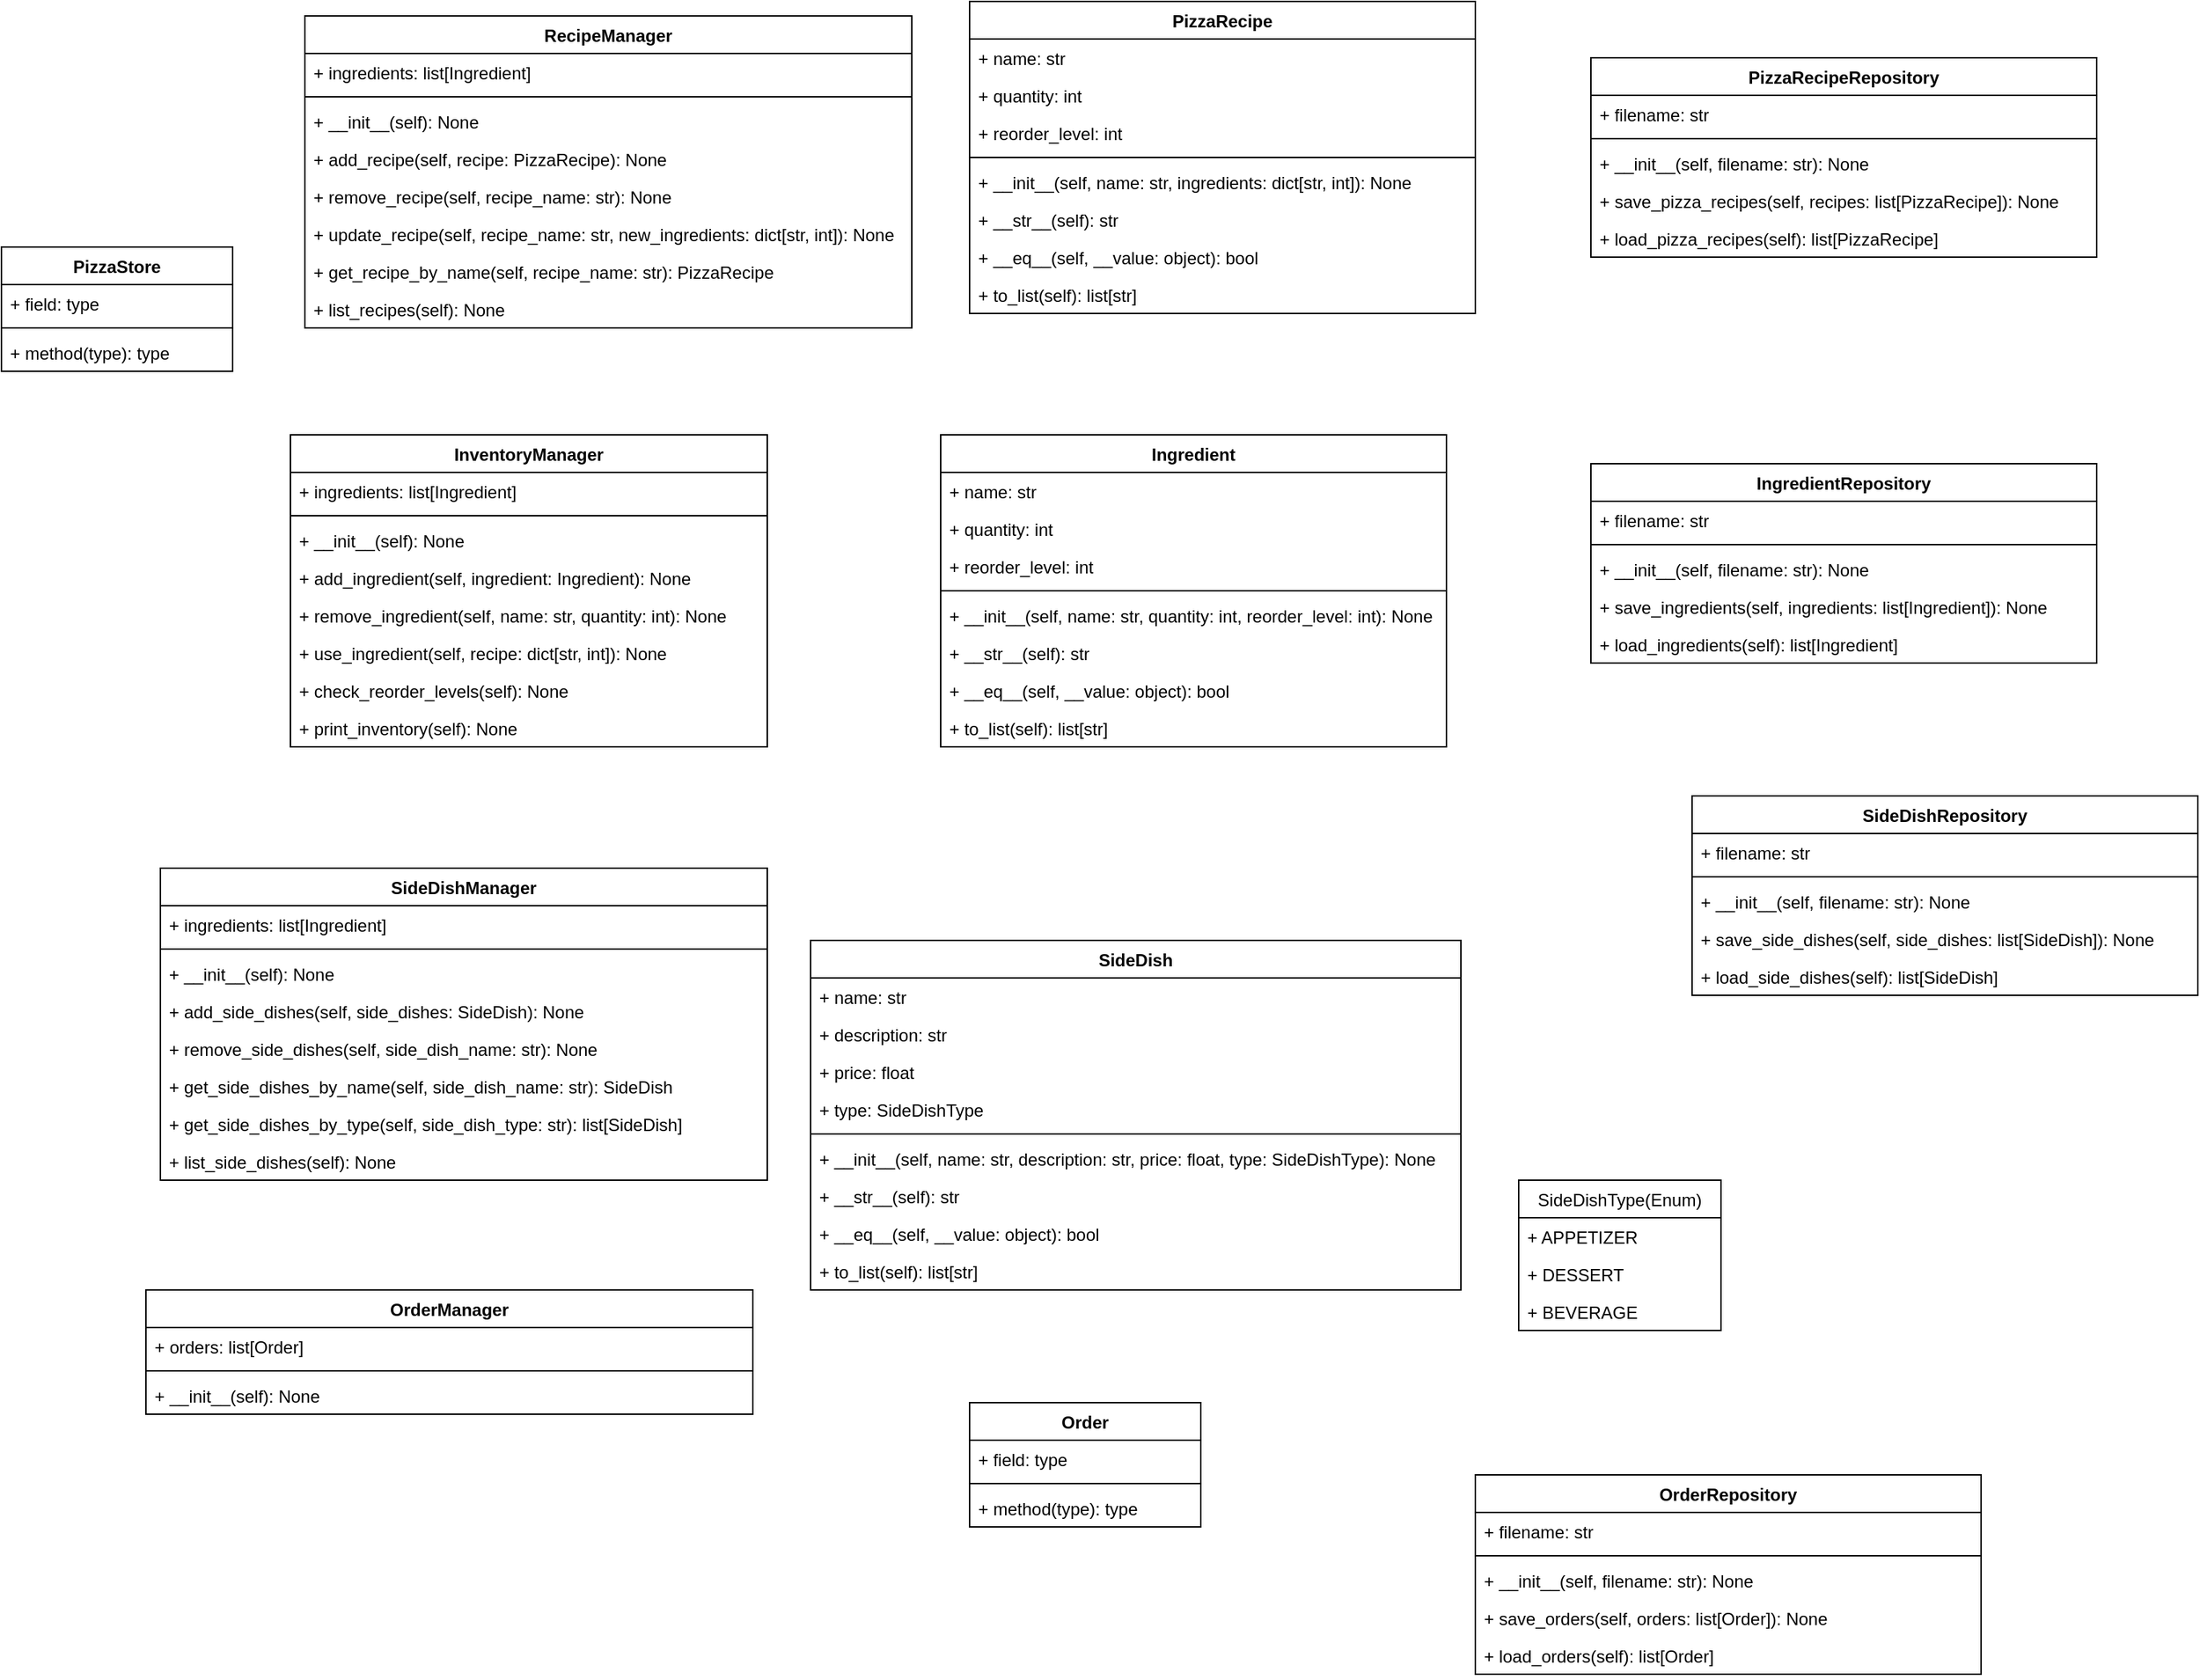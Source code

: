 <mxfile version="22.1.2" type="device">
  <diagram id="_0fl-GdPuw86K1qAYPX5" name="Page-1">
    <mxGraphModel dx="1723" dy="533" grid="1" gridSize="10" guides="1" tooltips="1" connect="1" arrows="1" fold="1" page="1" pageScale="1" pageWidth="850" pageHeight="1100" math="0" shadow="0">
      <root>
        <mxCell id="0" />
        <mxCell id="1" parent="0" />
        <mxCell id="51" value="Ingredient" style="swimlane;fontStyle=1;align=center;verticalAlign=top;childLayout=stackLayout;horizontal=1;startSize=26;horizontalStack=0;resizeParent=1;resizeParentMax=0;resizeLast=0;collapsible=1;marginBottom=0;" parent="1" vertex="1">
          <mxGeometry x="40" y="340" width="350" height="216" as="geometry" />
        </mxCell>
        <mxCell id="52" value="+ name: str" style="text;strokeColor=none;fillColor=none;align=left;verticalAlign=top;spacingLeft=4;spacingRight=4;overflow=hidden;rotatable=0;points=[[0,0.5],[1,0.5]];portConstraint=eastwest;" parent="51" vertex="1">
          <mxGeometry y="26" width="350" height="26" as="geometry" />
        </mxCell>
        <mxCell id="55" value="+ quantity: int" style="text;strokeColor=none;fillColor=none;align=left;verticalAlign=top;spacingLeft=4;spacingRight=4;overflow=hidden;rotatable=0;points=[[0,0.5],[1,0.5]];portConstraint=eastwest;" parent="51" vertex="1">
          <mxGeometry y="52" width="350" height="26" as="geometry" />
        </mxCell>
        <mxCell id="56" value="+ reorder_level: int" style="text;strokeColor=none;fillColor=none;align=left;verticalAlign=top;spacingLeft=4;spacingRight=4;overflow=hidden;rotatable=0;points=[[0,0.5],[1,0.5]];portConstraint=eastwest;" parent="51" vertex="1">
          <mxGeometry y="78" width="350" height="26" as="geometry" />
        </mxCell>
        <mxCell id="53" value="" style="line;strokeWidth=1;fillColor=none;align=left;verticalAlign=middle;spacingTop=-1;spacingLeft=3;spacingRight=3;rotatable=0;labelPosition=right;points=[];portConstraint=eastwest;strokeColor=inherit;" parent="51" vertex="1">
          <mxGeometry y="104" width="350" height="8" as="geometry" />
        </mxCell>
        <mxCell id="54" value="+ __init__(self, name: str, quantity: int, reorder_level: int): None" style="text;strokeColor=none;fillColor=none;align=left;verticalAlign=top;spacingLeft=4;spacingRight=4;overflow=hidden;rotatable=0;points=[[0,0.5],[1,0.5]];portConstraint=eastwest;" parent="51" vertex="1">
          <mxGeometry y="112" width="350" height="26" as="geometry" />
        </mxCell>
        <mxCell id="57" value="+ __str__(self): str" style="text;strokeColor=none;fillColor=none;align=left;verticalAlign=top;spacingLeft=4;spacingRight=4;overflow=hidden;rotatable=0;points=[[0,0.5],[1,0.5]];portConstraint=eastwest;" parent="51" vertex="1">
          <mxGeometry y="138" width="350" height="26" as="geometry" />
        </mxCell>
        <mxCell id="58" value="+ __eq__(self, __value: object): bool" style="text;strokeColor=none;fillColor=none;align=left;verticalAlign=top;spacingLeft=4;spacingRight=4;overflow=hidden;rotatable=0;points=[[0,0.5],[1,0.5]];portConstraint=eastwest;" parent="51" vertex="1">
          <mxGeometry y="164" width="350" height="26" as="geometry" />
        </mxCell>
        <mxCell id="59" value="+ to_list(self): list[str]" style="text;strokeColor=none;fillColor=none;align=left;verticalAlign=top;spacingLeft=4;spacingRight=4;overflow=hidden;rotatable=0;points=[[0,0.5],[1,0.5]];portConstraint=eastwest;" parent="51" vertex="1">
          <mxGeometry y="190" width="350" height="26" as="geometry" />
        </mxCell>
        <mxCell id="60" value="IngredientRepository" style="swimlane;fontStyle=1;align=center;verticalAlign=top;childLayout=stackLayout;horizontal=1;startSize=26;horizontalStack=0;resizeParent=1;resizeParentMax=0;resizeLast=0;collapsible=1;marginBottom=0;" parent="1" vertex="1">
          <mxGeometry x="490" y="360" width="350" height="138" as="geometry" />
        </mxCell>
        <mxCell id="61" value="+ filename: str" style="text;strokeColor=none;fillColor=none;align=left;verticalAlign=top;spacingLeft=4;spacingRight=4;overflow=hidden;rotatable=0;points=[[0,0.5],[1,0.5]];portConstraint=eastwest;" parent="60" vertex="1">
          <mxGeometry y="26" width="350" height="26" as="geometry" />
        </mxCell>
        <mxCell id="64" value="" style="line;strokeWidth=1;fillColor=none;align=left;verticalAlign=middle;spacingTop=-1;spacingLeft=3;spacingRight=3;rotatable=0;labelPosition=right;points=[];portConstraint=eastwest;strokeColor=inherit;" parent="60" vertex="1">
          <mxGeometry y="52" width="350" height="8" as="geometry" />
        </mxCell>
        <mxCell id="65" value="+ __init__(self, filename: str): None" style="text;strokeColor=none;fillColor=none;align=left;verticalAlign=top;spacingLeft=4;spacingRight=4;overflow=hidden;rotatable=0;points=[[0,0.5],[1,0.5]];portConstraint=eastwest;" parent="60" vertex="1">
          <mxGeometry y="60" width="350" height="26" as="geometry" />
        </mxCell>
        <mxCell id="67" value="+ save_ingredients(self, ingredients: list[Ingredient]): None" style="text;strokeColor=none;fillColor=none;align=left;verticalAlign=top;spacingLeft=4;spacingRight=4;overflow=hidden;rotatable=0;points=[[0,0.5],[1,0.5]];portConstraint=eastwest;" parent="60" vertex="1">
          <mxGeometry y="86" width="350" height="26" as="geometry" />
        </mxCell>
        <mxCell id="68" value="+ load_ingredients(self): list[Ingredient]" style="text;strokeColor=none;fillColor=none;align=left;verticalAlign=top;spacingLeft=4;spacingRight=4;overflow=hidden;rotatable=0;points=[[0,0.5],[1,0.5]];portConstraint=eastwest;" parent="60" vertex="1">
          <mxGeometry y="112" width="350" height="26" as="geometry" />
        </mxCell>
        <mxCell id="69" value="InventoryManager" style="swimlane;fontStyle=1;align=center;verticalAlign=top;childLayout=stackLayout;horizontal=1;startSize=26;horizontalStack=0;resizeParent=1;resizeParentMax=0;resizeLast=0;collapsible=1;marginBottom=0;" parent="1" vertex="1">
          <mxGeometry x="-410" y="340" width="330" height="216" as="geometry" />
        </mxCell>
        <mxCell id="70" value="+ ingredients: list[Ingredient]" style="text;strokeColor=none;fillColor=none;align=left;verticalAlign=top;spacingLeft=4;spacingRight=4;overflow=hidden;rotatable=0;points=[[0,0.5],[1,0.5]];portConstraint=eastwest;" parent="69" vertex="1">
          <mxGeometry y="26" width="330" height="26" as="geometry" />
        </mxCell>
        <mxCell id="73" value="" style="line;strokeWidth=1;fillColor=none;align=left;verticalAlign=middle;spacingTop=-1;spacingLeft=3;spacingRight=3;rotatable=0;labelPosition=right;points=[];portConstraint=eastwest;strokeColor=inherit;" parent="69" vertex="1">
          <mxGeometry y="52" width="330" height="8" as="geometry" />
        </mxCell>
        <mxCell id="74" value="+ __init__(self): None" style="text;strokeColor=none;fillColor=none;align=left;verticalAlign=top;spacingLeft=4;spacingRight=4;overflow=hidden;rotatable=0;points=[[0,0.5],[1,0.5]];portConstraint=eastwest;" parent="69" vertex="1">
          <mxGeometry y="60" width="330" height="26" as="geometry" />
        </mxCell>
        <mxCell id="75" value="+ add_ingredient(self, ingredient: Ingredient): None" style="text;strokeColor=none;fillColor=none;align=left;verticalAlign=top;spacingLeft=4;spacingRight=4;overflow=hidden;rotatable=0;points=[[0,0.5],[1,0.5]];portConstraint=eastwest;" parent="69" vertex="1">
          <mxGeometry y="86" width="330" height="26" as="geometry" />
        </mxCell>
        <mxCell id="76" value="+ remove_ingredient(self, name: str, quantity: int): None" style="text;strokeColor=none;fillColor=none;align=left;verticalAlign=top;spacingLeft=4;spacingRight=4;overflow=hidden;rotatable=0;points=[[0,0.5],[1,0.5]];portConstraint=eastwest;" parent="69" vertex="1">
          <mxGeometry y="112" width="330" height="26" as="geometry" />
        </mxCell>
        <mxCell id="77" value="+ use_ingredient(self, recipe: dict[str, int]): None" style="text;strokeColor=none;fillColor=none;align=left;verticalAlign=top;spacingLeft=4;spacingRight=4;overflow=hidden;rotatable=0;points=[[0,0.5],[1,0.5]];portConstraint=eastwest;" parent="69" vertex="1">
          <mxGeometry y="138" width="330" height="26" as="geometry" />
        </mxCell>
        <mxCell id="78" value="+ check_reorder_levels(self): None" style="text;strokeColor=none;fillColor=none;align=left;verticalAlign=top;spacingLeft=4;spacingRight=4;overflow=hidden;rotatable=0;points=[[0,0.5],[1,0.5]];portConstraint=eastwest;" parent="69" vertex="1">
          <mxGeometry y="164" width="330" height="26" as="geometry" />
        </mxCell>
        <mxCell id="79" value="+ print_inventory(self): None" style="text;strokeColor=none;fillColor=none;align=left;verticalAlign=top;spacingLeft=4;spacingRight=4;overflow=hidden;rotatable=0;points=[[0,0.5],[1,0.5]];portConstraint=eastwest;" parent="69" vertex="1">
          <mxGeometry y="190" width="330" height="26" as="geometry" />
        </mxCell>
        <mxCell id="80" value="PizzaStore" style="swimlane;fontStyle=1;align=center;verticalAlign=top;childLayout=stackLayout;horizontal=1;startSize=26;horizontalStack=0;resizeParent=1;resizeParentMax=0;resizeLast=0;collapsible=1;marginBottom=0;" parent="1" vertex="1">
          <mxGeometry x="-610" y="210" width="160" height="86" as="geometry" />
        </mxCell>
        <mxCell id="81" value="+ field: type" style="text;strokeColor=none;fillColor=none;align=left;verticalAlign=top;spacingLeft=4;spacingRight=4;overflow=hidden;rotatable=0;points=[[0,0.5],[1,0.5]];portConstraint=eastwest;" parent="80" vertex="1">
          <mxGeometry y="26" width="160" height="26" as="geometry" />
        </mxCell>
        <mxCell id="82" value="" style="line;strokeWidth=1;fillColor=none;align=left;verticalAlign=middle;spacingTop=-1;spacingLeft=3;spacingRight=3;rotatable=0;labelPosition=right;points=[];portConstraint=eastwest;strokeColor=inherit;" parent="80" vertex="1">
          <mxGeometry y="52" width="160" height="8" as="geometry" />
        </mxCell>
        <mxCell id="83" value="+ method(type): type" style="text;strokeColor=none;fillColor=none;align=left;verticalAlign=top;spacingLeft=4;spacingRight=4;overflow=hidden;rotatable=0;points=[[0,0.5],[1,0.5]];portConstraint=eastwest;" parent="80" vertex="1">
          <mxGeometry y="60" width="160" height="26" as="geometry" />
        </mxCell>
        <mxCell id="84" value="Order" style="swimlane;fontStyle=1;align=center;verticalAlign=top;childLayout=stackLayout;horizontal=1;startSize=26;horizontalStack=0;resizeParent=1;resizeParentMax=0;resizeLast=0;collapsible=1;marginBottom=0;" parent="1" vertex="1">
          <mxGeometry x="60" y="1010" width="160" height="86" as="geometry" />
        </mxCell>
        <mxCell id="85" value="+ field: type" style="text;strokeColor=none;fillColor=none;align=left;verticalAlign=top;spacingLeft=4;spacingRight=4;overflow=hidden;rotatable=0;points=[[0,0.5],[1,0.5]];portConstraint=eastwest;" parent="84" vertex="1">
          <mxGeometry y="26" width="160" height="26" as="geometry" />
        </mxCell>
        <mxCell id="86" value="" style="line;strokeWidth=1;fillColor=none;align=left;verticalAlign=middle;spacingTop=-1;spacingLeft=3;spacingRight=3;rotatable=0;labelPosition=right;points=[];portConstraint=eastwest;strokeColor=inherit;" parent="84" vertex="1">
          <mxGeometry y="52" width="160" height="8" as="geometry" />
        </mxCell>
        <mxCell id="87" value="+ method(type): type" style="text;strokeColor=none;fillColor=none;align=left;verticalAlign=top;spacingLeft=4;spacingRight=4;overflow=hidden;rotatable=0;points=[[0,0.5],[1,0.5]];portConstraint=eastwest;" parent="84" vertex="1">
          <mxGeometry y="60" width="160" height="26" as="geometry" />
        </mxCell>
        <mxCell id="88" value="PizzaRecipeRepository" style="swimlane;fontStyle=1;align=center;verticalAlign=top;childLayout=stackLayout;horizontal=1;startSize=26;horizontalStack=0;resizeParent=1;resizeParentMax=0;resizeLast=0;collapsible=1;marginBottom=0;" parent="1" vertex="1">
          <mxGeometry x="490" y="79" width="350" height="138" as="geometry" />
        </mxCell>
        <mxCell id="89" value="+ filename: str" style="text;strokeColor=none;fillColor=none;align=left;verticalAlign=top;spacingLeft=4;spacingRight=4;overflow=hidden;rotatable=0;points=[[0,0.5],[1,0.5]];portConstraint=eastwest;" parent="88" vertex="1">
          <mxGeometry y="26" width="350" height="26" as="geometry" />
        </mxCell>
        <mxCell id="90" value="" style="line;strokeWidth=1;fillColor=none;align=left;verticalAlign=middle;spacingTop=-1;spacingLeft=3;spacingRight=3;rotatable=0;labelPosition=right;points=[];portConstraint=eastwest;strokeColor=inherit;" parent="88" vertex="1">
          <mxGeometry y="52" width="350" height="8" as="geometry" />
        </mxCell>
        <mxCell id="91" value="+ __init__(self, filename: str): None" style="text;strokeColor=none;fillColor=none;align=left;verticalAlign=top;spacingLeft=4;spacingRight=4;overflow=hidden;rotatable=0;points=[[0,0.5],[1,0.5]];portConstraint=eastwest;" parent="88" vertex="1">
          <mxGeometry y="60" width="350" height="26" as="geometry" />
        </mxCell>
        <mxCell id="92" value="+ save_pizza_recipes(self, recipes: list[PizzaRecipe]): None" style="text;strokeColor=none;fillColor=none;align=left;verticalAlign=top;spacingLeft=4;spacingRight=4;overflow=hidden;rotatable=0;points=[[0,0.5],[1,0.5]];portConstraint=eastwest;" parent="88" vertex="1">
          <mxGeometry y="86" width="350" height="26" as="geometry" />
        </mxCell>
        <mxCell id="93" value="+ load_pizza_recipes(self): list[PizzaRecipe]" style="text;strokeColor=none;fillColor=none;align=left;verticalAlign=top;spacingLeft=4;spacingRight=4;overflow=hidden;rotatable=0;points=[[0,0.5],[1,0.5]];portConstraint=eastwest;" parent="88" vertex="1">
          <mxGeometry y="112" width="350" height="26" as="geometry" />
        </mxCell>
        <mxCell id="94" value="PizzaRecipe" style="swimlane;fontStyle=1;align=center;verticalAlign=top;childLayout=stackLayout;horizontal=1;startSize=26;horizontalStack=0;resizeParent=1;resizeParentMax=0;resizeLast=0;collapsible=1;marginBottom=0;" parent="1" vertex="1">
          <mxGeometry x="60" y="40" width="350" height="216" as="geometry" />
        </mxCell>
        <mxCell id="95" value="+ name: str" style="text;strokeColor=none;fillColor=none;align=left;verticalAlign=top;spacingLeft=4;spacingRight=4;overflow=hidden;rotatable=0;points=[[0,0.5],[1,0.5]];portConstraint=eastwest;" parent="94" vertex="1">
          <mxGeometry y="26" width="350" height="26" as="geometry" />
        </mxCell>
        <mxCell id="96" value="+ quantity: int" style="text;strokeColor=none;fillColor=none;align=left;verticalAlign=top;spacingLeft=4;spacingRight=4;overflow=hidden;rotatable=0;points=[[0,0.5],[1,0.5]];portConstraint=eastwest;" parent="94" vertex="1">
          <mxGeometry y="52" width="350" height="26" as="geometry" />
        </mxCell>
        <mxCell id="97" value="+ reorder_level: int" style="text;strokeColor=none;fillColor=none;align=left;verticalAlign=top;spacingLeft=4;spacingRight=4;overflow=hidden;rotatable=0;points=[[0,0.5],[1,0.5]];portConstraint=eastwest;" parent="94" vertex="1">
          <mxGeometry y="78" width="350" height="26" as="geometry" />
        </mxCell>
        <mxCell id="98" value="" style="line;strokeWidth=1;fillColor=none;align=left;verticalAlign=middle;spacingTop=-1;spacingLeft=3;spacingRight=3;rotatable=0;labelPosition=right;points=[];portConstraint=eastwest;strokeColor=inherit;" parent="94" vertex="1">
          <mxGeometry y="104" width="350" height="8" as="geometry" />
        </mxCell>
        <mxCell id="99" value="+ __init__(self, name: str, ingredients: dict[str, int]): None" style="text;strokeColor=none;fillColor=none;align=left;verticalAlign=top;spacingLeft=4;spacingRight=4;overflow=hidden;rotatable=0;points=[[0,0.5],[1,0.5]];portConstraint=eastwest;" parent="94" vertex="1">
          <mxGeometry y="112" width="350" height="26" as="geometry" />
        </mxCell>
        <mxCell id="100" value="+ __str__(self): str" style="text;strokeColor=none;fillColor=none;align=left;verticalAlign=top;spacingLeft=4;spacingRight=4;overflow=hidden;rotatable=0;points=[[0,0.5],[1,0.5]];portConstraint=eastwest;" parent="94" vertex="1">
          <mxGeometry y="138" width="350" height="26" as="geometry" />
        </mxCell>
        <mxCell id="101" value="+ __eq__(self, __value: object): bool" style="text;strokeColor=none;fillColor=none;align=left;verticalAlign=top;spacingLeft=4;spacingRight=4;overflow=hidden;rotatable=0;points=[[0,0.5],[1,0.5]];portConstraint=eastwest;" parent="94" vertex="1">
          <mxGeometry y="164" width="350" height="26" as="geometry" />
        </mxCell>
        <mxCell id="102" value="+ to_list(self): list[str]" style="text;strokeColor=none;fillColor=none;align=left;verticalAlign=top;spacingLeft=4;spacingRight=4;overflow=hidden;rotatable=0;points=[[0,0.5],[1,0.5]];portConstraint=eastwest;" parent="94" vertex="1">
          <mxGeometry y="190" width="350" height="26" as="geometry" />
        </mxCell>
        <mxCell id="103" value="RecipeManager" style="swimlane;fontStyle=1;align=center;verticalAlign=top;childLayout=stackLayout;horizontal=1;startSize=26;horizontalStack=0;resizeParent=1;resizeParentMax=0;resizeLast=0;collapsible=1;marginBottom=0;" parent="1" vertex="1">
          <mxGeometry x="-400" y="50" width="420" height="216" as="geometry" />
        </mxCell>
        <mxCell id="104" value="+ ingredients: list[Ingredient]" style="text;strokeColor=none;fillColor=none;align=left;verticalAlign=top;spacingLeft=4;spacingRight=4;overflow=hidden;rotatable=0;points=[[0,0.5],[1,0.5]];portConstraint=eastwest;" parent="103" vertex="1">
          <mxGeometry y="26" width="420" height="26" as="geometry" />
        </mxCell>
        <mxCell id="105" value="" style="line;strokeWidth=1;fillColor=none;align=left;verticalAlign=middle;spacingTop=-1;spacingLeft=3;spacingRight=3;rotatable=0;labelPosition=right;points=[];portConstraint=eastwest;strokeColor=inherit;" parent="103" vertex="1">
          <mxGeometry y="52" width="420" height="8" as="geometry" />
        </mxCell>
        <mxCell id="106" value="+ __init__(self): None" style="text;strokeColor=none;fillColor=none;align=left;verticalAlign=top;spacingLeft=4;spacingRight=4;overflow=hidden;rotatable=0;points=[[0,0.5],[1,0.5]];portConstraint=eastwest;" parent="103" vertex="1">
          <mxGeometry y="60" width="420" height="26" as="geometry" />
        </mxCell>
        <mxCell id="107" value="+ add_recipe(self, recipe: PizzaRecipe): None" style="text;strokeColor=none;fillColor=none;align=left;verticalAlign=top;spacingLeft=4;spacingRight=4;overflow=hidden;rotatable=0;points=[[0,0.5],[1,0.5]];portConstraint=eastwest;" parent="103" vertex="1">
          <mxGeometry y="86" width="420" height="26" as="geometry" />
        </mxCell>
        <mxCell id="108" value="+ remove_recipe(self, recipe_name: str): None" style="text;strokeColor=none;fillColor=none;align=left;verticalAlign=top;spacingLeft=4;spacingRight=4;overflow=hidden;rotatable=0;points=[[0,0.5],[1,0.5]];portConstraint=eastwest;" parent="103" vertex="1">
          <mxGeometry y="112" width="420" height="26" as="geometry" />
        </mxCell>
        <mxCell id="109" value="+ update_recipe(self, recipe_name: str, new_ingredients: dict[str, int]): None" style="text;strokeColor=none;fillColor=none;align=left;verticalAlign=top;spacingLeft=4;spacingRight=4;overflow=hidden;rotatable=0;points=[[0,0.5],[1,0.5]];portConstraint=eastwest;" parent="103" vertex="1">
          <mxGeometry y="138" width="420" height="26" as="geometry" />
        </mxCell>
        <mxCell id="110" value="+ get_recipe_by_name(self, recipe_name: str): PizzaRecipe" style="text;strokeColor=none;fillColor=none;align=left;verticalAlign=top;spacingLeft=4;spacingRight=4;overflow=hidden;rotatable=0;points=[[0,0.5],[1,0.5]];portConstraint=eastwest;" parent="103" vertex="1">
          <mxGeometry y="164" width="420" height="26" as="geometry" />
        </mxCell>
        <mxCell id="111" value="+ list_recipes(self): None" style="text;strokeColor=none;fillColor=none;align=left;verticalAlign=top;spacingLeft=4;spacingRight=4;overflow=hidden;rotatable=0;points=[[0,0.5],[1,0.5]];portConstraint=eastwest;" parent="103" vertex="1">
          <mxGeometry y="190" width="420" height="26" as="geometry" />
        </mxCell>
        <mxCell id="112" value="SideDishType(Enum)" style="swimlane;fontStyle=0;childLayout=stackLayout;horizontal=1;startSize=26;fillColor=none;horizontalStack=0;resizeParent=1;resizeParentMax=0;resizeLast=0;collapsible=1;marginBottom=0;" parent="1" vertex="1">
          <mxGeometry x="440" y="856" width="140" height="104" as="geometry" />
        </mxCell>
        <mxCell id="113" value="+ APPETIZER" style="text;strokeColor=none;fillColor=none;align=left;verticalAlign=top;spacingLeft=4;spacingRight=4;overflow=hidden;rotatable=0;points=[[0,0.5],[1,0.5]];portConstraint=eastwest;" parent="112" vertex="1">
          <mxGeometry y="26" width="140" height="26" as="geometry" />
        </mxCell>
        <mxCell id="114" value="+ DESSERT" style="text;strokeColor=none;fillColor=none;align=left;verticalAlign=top;spacingLeft=4;spacingRight=4;overflow=hidden;rotatable=0;points=[[0,0.5],[1,0.5]];portConstraint=eastwest;" parent="112" vertex="1">
          <mxGeometry y="52" width="140" height="26" as="geometry" />
        </mxCell>
        <mxCell id="115" value="+ BEVERAGE" style="text;strokeColor=none;fillColor=none;align=left;verticalAlign=top;spacingLeft=4;spacingRight=4;overflow=hidden;rotatable=0;points=[[0,0.5],[1,0.5]];portConstraint=eastwest;" parent="112" vertex="1">
          <mxGeometry y="78" width="140" height="26" as="geometry" />
        </mxCell>
        <mxCell id="116" value="SideDish" style="swimlane;fontStyle=1;align=center;verticalAlign=top;childLayout=stackLayout;horizontal=1;startSize=26;horizontalStack=0;resizeParent=1;resizeParentMax=0;resizeLast=0;collapsible=1;marginBottom=0;" parent="1" vertex="1">
          <mxGeometry x="-50" y="690" width="450" height="242" as="geometry" />
        </mxCell>
        <mxCell id="117" value="+ name: str" style="text;strokeColor=none;fillColor=none;align=left;verticalAlign=top;spacingLeft=4;spacingRight=4;overflow=hidden;rotatable=0;points=[[0,0.5],[1,0.5]];portConstraint=eastwest;" parent="116" vertex="1">
          <mxGeometry y="26" width="450" height="26" as="geometry" />
        </mxCell>
        <mxCell id="122" value="+ description: str" style="text;strokeColor=none;fillColor=none;align=left;verticalAlign=top;spacingLeft=4;spacingRight=4;overflow=hidden;rotatable=0;points=[[0,0.5],[1,0.5]];portConstraint=eastwest;" parent="116" vertex="1">
          <mxGeometry y="52" width="450" height="26" as="geometry" />
        </mxCell>
        <mxCell id="123" value="+ price: float" style="text;strokeColor=none;fillColor=none;align=left;verticalAlign=top;spacingLeft=4;spacingRight=4;overflow=hidden;rotatable=0;points=[[0,0.5],[1,0.5]];portConstraint=eastwest;" parent="116" vertex="1">
          <mxGeometry y="78" width="450" height="26" as="geometry" />
        </mxCell>
        <mxCell id="124" value="+ type: SideDishType" style="text;strokeColor=none;fillColor=none;align=left;verticalAlign=top;spacingLeft=4;spacingRight=4;overflow=hidden;rotatable=0;points=[[0,0.5],[1,0.5]];portConstraint=eastwest;" parent="116" vertex="1">
          <mxGeometry y="104" width="450" height="26" as="geometry" />
        </mxCell>
        <mxCell id="118" value="" style="line;strokeWidth=1;fillColor=none;align=left;verticalAlign=middle;spacingTop=-1;spacingLeft=3;spacingRight=3;rotatable=0;labelPosition=right;points=[];portConstraint=eastwest;strokeColor=inherit;" parent="116" vertex="1">
          <mxGeometry y="130" width="450" height="8" as="geometry" />
        </mxCell>
        <mxCell id="119" value="+ __init__(self, name: str, description: str, price: float, type: SideDishType): None" style="text;strokeColor=none;fillColor=none;align=left;verticalAlign=top;spacingLeft=4;spacingRight=4;overflow=hidden;rotatable=0;points=[[0,0.5],[1,0.5]];portConstraint=eastwest;" parent="116" vertex="1">
          <mxGeometry y="138" width="450" height="26" as="geometry" />
        </mxCell>
        <mxCell id="120" value="+ __str__(self): str" style="text;strokeColor=none;fillColor=none;align=left;verticalAlign=top;spacingLeft=4;spacingRight=4;overflow=hidden;rotatable=0;points=[[0,0.5],[1,0.5]];portConstraint=eastwest;" parent="116" vertex="1">
          <mxGeometry y="164" width="450" height="26" as="geometry" />
        </mxCell>
        <mxCell id="125" value="+ __eq__(self, __value: object): bool" style="text;strokeColor=none;fillColor=none;align=left;verticalAlign=top;spacingLeft=4;spacingRight=4;overflow=hidden;rotatable=0;points=[[0,0.5],[1,0.5]];portConstraint=eastwest;" parent="116" vertex="1">
          <mxGeometry y="190" width="450" height="26" as="geometry" />
        </mxCell>
        <mxCell id="121" value="+ to_list(self): list[str]" style="text;strokeColor=none;fillColor=none;align=left;verticalAlign=top;spacingLeft=4;spacingRight=4;overflow=hidden;rotatable=0;points=[[0,0.5],[1,0.5]];portConstraint=eastwest;" parent="116" vertex="1">
          <mxGeometry y="216" width="450" height="26" as="geometry" />
        </mxCell>
        <mxCell id="MoPrcGtEya6az4-P2Kkz-126" value="SideDishRepository" style="swimlane;fontStyle=1;align=center;verticalAlign=top;childLayout=stackLayout;horizontal=1;startSize=26;horizontalStack=0;resizeParent=1;resizeParentMax=0;resizeLast=0;collapsible=1;marginBottom=0;" parent="1" vertex="1">
          <mxGeometry x="560" y="590" width="350" height="138" as="geometry" />
        </mxCell>
        <mxCell id="MoPrcGtEya6az4-P2Kkz-127" value="+ filename: str" style="text;strokeColor=none;fillColor=none;align=left;verticalAlign=top;spacingLeft=4;spacingRight=4;overflow=hidden;rotatable=0;points=[[0,0.5],[1,0.5]];portConstraint=eastwest;" parent="MoPrcGtEya6az4-P2Kkz-126" vertex="1">
          <mxGeometry y="26" width="350" height="26" as="geometry" />
        </mxCell>
        <mxCell id="MoPrcGtEya6az4-P2Kkz-128" value="" style="line;strokeWidth=1;fillColor=none;align=left;verticalAlign=middle;spacingTop=-1;spacingLeft=3;spacingRight=3;rotatable=0;labelPosition=right;points=[];portConstraint=eastwest;strokeColor=inherit;" parent="MoPrcGtEya6az4-P2Kkz-126" vertex="1">
          <mxGeometry y="52" width="350" height="8" as="geometry" />
        </mxCell>
        <mxCell id="MoPrcGtEya6az4-P2Kkz-129" value="+ __init__(self, filename: str): None" style="text;strokeColor=none;fillColor=none;align=left;verticalAlign=top;spacingLeft=4;spacingRight=4;overflow=hidden;rotatable=0;points=[[0,0.5],[1,0.5]];portConstraint=eastwest;" parent="MoPrcGtEya6az4-P2Kkz-126" vertex="1">
          <mxGeometry y="60" width="350" height="26" as="geometry" />
        </mxCell>
        <mxCell id="MoPrcGtEya6az4-P2Kkz-130" value="+ save_side_dishes(self, side_dishes: list[SideDish]): None" style="text;strokeColor=none;fillColor=none;align=left;verticalAlign=top;spacingLeft=4;spacingRight=4;overflow=hidden;rotatable=0;points=[[0,0.5],[1,0.5]];portConstraint=eastwest;" parent="MoPrcGtEya6az4-P2Kkz-126" vertex="1">
          <mxGeometry y="86" width="350" height="26" as="geometry" />
        </mxCell>
        <mxCell id="MoPrcGtEya6az4-P2Kkz-131" value="+ load_side_dishes(self): list[SideDish]" style="text;strokeColor=none;fillColor=none;align=left;verticalAlign=top;spacingLeft=4;spacingRight=4;overflow=hidden;rotatable=0;points=[[0,0.5],[1,0.5]];portConstraint=eastwest;" parent="MoPrcGtEya6az4-P2Kkz-126" vertex="1">
          <mxGeometry y="112" width="350" height="26" as="geometry" />
        </mxCell>
        <mxCell id="MoPrcGtEya6az4-P2Kkz-132" value="SideDishManager" style="swimlane;fontStyle=1;align=center;verticalAlign=top;childLayout=stackLayout;horizontal=1;startSize=26;horizontalStack=0;resizeParent=1;resizeParentMax=0;resizeLast=0;collapsible=1;marginBottom=0;" parent="1" vertex="1">
          <mxGeometry x="-500" y="640" width="420" height="216" as="geometry" />
        </mxCell>
        <mxCell id="MoPrcGtEya6az4-P2Kkz-133" value="+ ingredients: list[Ingredient]" style="text;strokeColor=none;fillColor=none;align=left;verticalAlign=top;spacingLeft=4;spacingRight=4;overflow=hidden;rotatable=0;points=[[0,0.5],[1,0.5]];portConstraint=eastwest;" parent="MoPrcGtEya6az4-P2Kkz-132" vertex="1">
          <mxGeometry y="26" width="420" height="26" as="geometry" />
        </mxCell>
        <mxCell id="MoPrcGtEya6az4-P2Kkz-134" value="" style="line;strokeWidth=1;fillColor=none;align=left;verticalAlign=middle;spacingTop=-1;spacingLeft=3;spacingRight=3;rotatable=0;labelPosition=right;points=[];portConstraint=eastwest;strokeColor=inherit;" parent="MoPrcGtEya6az4-P2Kkz-132" vertex="1">
          <mxGeometry y="52" width="420" height="8" as="geometry" />
        </mxCell>
        <mxCell id="MoPrcGtEya6az4-P2Kkz-135" value="+ __init__(self): None" style="text;strokeColor=none;fillColor=none;align=left;verticalAlign=top;spacingLeft=4;spacingRight=4;overflow=hidden;rotatable=0;points=[[0,0.5],[1,0.5]];portConstraint=eastwest;" parent="MoPrcGtEya6az4-P2Kkz-132" vertex="1">
          <mxGeometry y="60" width="420" height="26" as="geometry" />
        </mxCell>
        <mxCell id="MoPrcGtEya6az4-P2Kkz-136" value="+ add_side_dishes(self, side_dishes: SideDish): None" style="text;strokeColor=none;fillColor=none;align=left;verticalAlign=top;spacingLeft=4;spacingRight=4;overflow=hidden;rotatable=0;points=[[0,0.5],[1,0.5]];portConstraint=eastwest;" parent="MoPrcGtEya6az4-P2Kkz-132" vertex="1">
          <mxGeometry y="86" width="420" height="26" as="geometry" />
        </mxCell>
        <mxCell id="MoPrcGtEya6az4-P2Kkz-137" value="+ remove_side_dishes(self, side_dish_name: str): None" style="text;strokeColor=none;fillColor=none;align=left;verticalAlign=top;spacingLeft=4;spacingRight=4;overflow=hidden;rotatable=0;points=[[0,0.5],[1,0.5]];portConstraint=eastwest;" parent="MoPrcGtEya6az4-P2Kkz-132" vertex="1">
          <mxGeometry y="112" width="420" height="26" as="geometry" />
        </mxCell>
        <mxCell id="MoPrcGtEya6az4-P2Kkz-138" value="+ get_side_dishes_by_name(self, side_dish_name: str): SideDish" style="text;strokeColor=none;fillColor=none;align=left;verticalAlign=top;spacingLeft=4;spacingRight=4;overflow=hidden;rotatable=0;points=[[0,0.5],[1,0.5]];portConstraint=eastwest;" parent="MoPrcGtEya6az4-P2Kkz-132" vertex="1">
          <mxGeometry y="138" width="420" height="26" as="geometry" />
        </mxCell>
        <mxCell id="MoPrcGtEya6az4-P2Kkz-139" value="+ get_side_dishes_by_type(self, side_dish_type: str): list[SideDish]" style="text;strokeColor=none;fillColor=none;align=left;verticalAlign=top;spacingLeft=4;spacingRight=4;overflow=hidden;rotatable=0;points=[[0,0.5],[1,0.5]];portConstraint=eastwest;" parent="MoPrcGtEya6az4-P2Kkz-132" vertex="1">
          <mxGeometry y="164" width="420" height="26" as="geometry" />
        </mxCell>
        <mxCell id="MoPrcGtEya6az4-P2Kkz-140" value="+ list_side_dishes(self): None" style="text;strokeColor=none;fillColor=none;align=left;verticalAlign=top;spacingLeft=4;spacingRight=4;overflow=hidden;rotatable=0;points=[[0,0.5],[1,0.5]];portConstraint=eastwest;" parent="MoPrcGtEya6az4-P2Kkz-132" vertex="1">
          <mxGeometry y="190" width="420" height="26" as="geometry" />
        </mxCell>
        <mxCell id="4QGi-ZJvPEO-1FONzXi2-125" value="OrderManager" style="swimlane;fontStyle=1;align=center;verticalAlign=top;childLayout=stackLayout;horizontal=1;startSize=26;horizontalStack=0;resizeParent=1;resizeParentMax=0;resizeLast=0;collapsible=1;marginBottom=0;" vertex="1" parent="1">
          <mxGeometry x="-510" y="932" width="420" height="86" as="geometry" />
        </mxCell>
        <mxCell id="4QGi-ZJvPEO-1FONzXi2-126" value="+ orders: list[Order]" style="text;strokeColor=none;fillColor=none;align=left;verticalAlign=top;spacingLeft=4;spacingRight=4;overflow=hidden;rotatable=0;points=[[0,0.5],[1,0.5]];portConstraint=eastwest;" vertex="1" parent="4QGi-ZJvPEO-1FONzXi2-125">
          <mxGeometry y="26" width="420" height="26" as="geometry" />
        </mxCell>
        <mxCell id="4QGi-ZJvPEO-1FONzXi2-127" value="" style="line;strokeWidth=1;fillColor=none;align=left;verticalAlign=middle;spacingTop=-1;spacingLeft=3;spacingRight=3;rotatable=0;labelPosition=right;points=[];portConstraint=eastwest;strokeColor=inherit;" vertex="1" parent="4QGi-ZJvPEO-1FONzXi2-125">
          <mxGeometry y="52" width="420" height="8" as="geometry" />
        </mxCell>
        <mxCell id="4QGi-ZJvPEO-1FONzXi2-128" value="+ __init__(self): None" style="text;strokeColor=none;fillColor=none;align=left;verticalAlign=top;spacingLeft=4;spacingRight=4;overflow=hidden;rotatable=0;points=[[0,0.5],[1,0.5]];portConstraint=eastwest;" vertex="1" parent="4QGi-ZJvPEO-1FONzXi2-125">
          <mxGeometry y="60" width="420" height="26" as="geometry" />
        </mxCell>
        <mxCell id="4QGi-ZJvPEO-1FONzXi2-134" value="OrderRepository" style="swimlane;fontStyle=1;align=center;verticalAlign=top;childLayout=stackLayout;horizontal=1;startSize=26;horizontalStack=0;resizeParent=1;resizeParentMax=0;resizeLast=0;collapsible=1;marginBottom=0;" vertex="1" parent="1">
          <mxGeometry x="410" y="1060" width="350" height="138" as="geometry" />
        </mxCell>
        <mxCell id="4QGi-ZJvPEO-1FONzXi2-135" value="+ filename: str" style="text;strokeColor=none;fillColor=none;align=left;verticalAlign=top;spacingLeft=4;spacingRight=4;overflow=hidden;rotatable=0;points=[[0,0.5],[1,0.5]];portConstraint=eastwest;" vertex="1" parent="4QGi-ZJvPEO-1FONzXi2-134">
          <mxGeometry y="26" width="350" height="26" as="geometry" />
        </mxCell>
        <mxCell id="4QGi-ZJvPEO-1FONzXi2-136" value="" style="line;strokeWidth=1;fillColor=none;align=left;verticalAlign=middle;spacingTop=-1;spacingLeft=3;spacingRight=3;rotatable=0;labelPosition=right;points=[];portConstraint=eastwest;strokeColor=inherit;" vertex="1" parent="4QGi-ZJvPEO-1FONzXi2-134">
          <mxGeometry y="52" width="350" height="8" as="geometry" />
        </mxCell>
        <mxCell id="4QGi-ZJvPEO-1FONzXi2-137" value="+ __init__(self, filename: str): None" style="text;strokeColor=none;fillColor=none;align=left;verticalAlign=top;spacingLeft=4;spacingRight=4;overflow=hidden;rotatable=0;points=[[0,0.5],[1,0.5]];portConstraint=eastwest;" vertex="1" parent="4QGi-ZJvPEO-1FONzXi2-134">
          <mxGeometry y="60" width="350" height="26" as="geometry" />
        </mxCell>
        <mxCell id="4QGi-ZJvPEO-1FONzXi2-138" value="+ save_orders(self, orders: list[Order]): None" style="text;strokeColor=none;fillColor=none;align=left;verticalAlign=top;spacingLeft=4;spacingRight=4;overflow=hidden;rotatable=0;points=[[0,0.5],[1,0.5]];portConstraint=eastwest;" vertex="1" parent="4QGi-ZJvPEO-1FONzXi2-134">
          <mxGeometry y="86" width="350" height="26" as="geometry" />
        </mxCell>
        <mxCell id="4QGi-ZJvPEO-1FONzXi2-139" value="+ load_orders(self): list[Order]" style="text;strokeColor=none;fillColor=none;align=left;verticalAlign=top;spacingLeft=4;spacingRight=4;overflow=hidden;rotatable=0;points=[[0,0.5],[1,0.5]];portConstraint=eastwest;" vertex="1" parent="4QGi-ZJvPEO-1FONzXi2-134">
          <mxGeometry y="112" width="350" height="26" as="geometry" />
        </mxCell>
      </root>
    </mxGraphModel>
  </diagram>
</mxfile>
